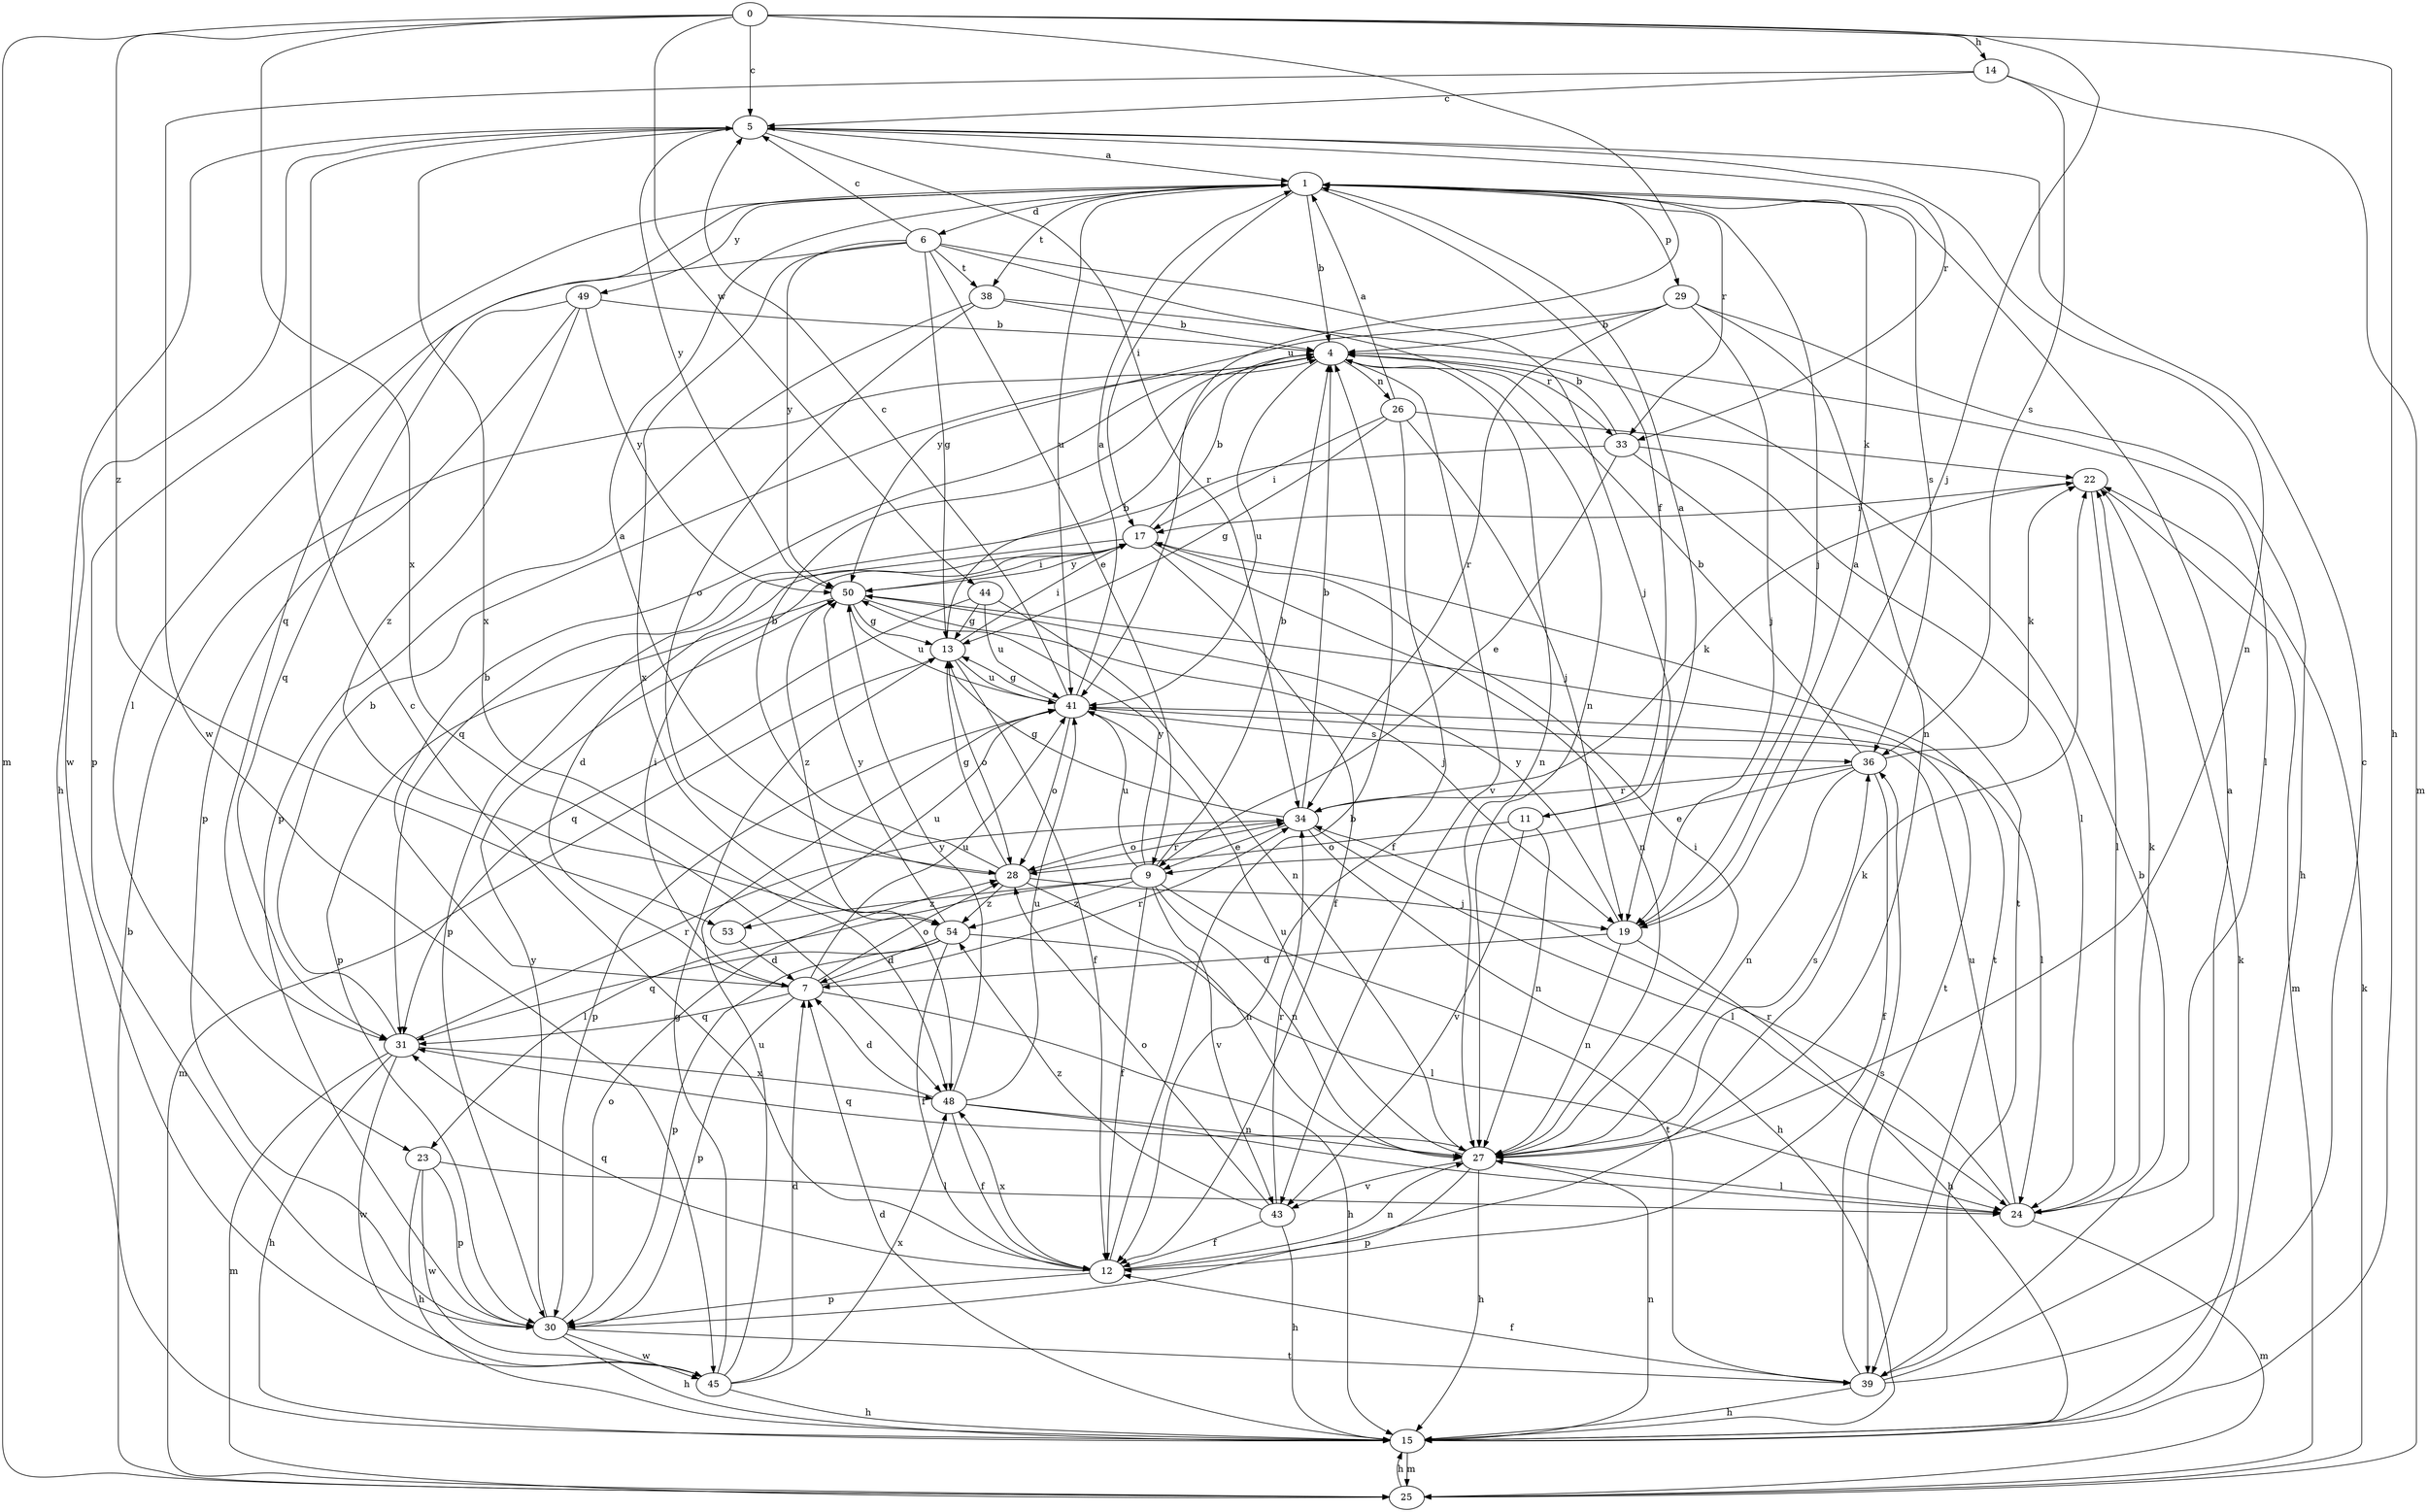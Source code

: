 strict digraph  {
0;
1;
4;
5;
6;
7;
9;
11;
12;
13;
14;
15;
17;
19;
22;
23;
24;
25;
26;
27;
28;
29;
30;
31;
33;
34;
36;
38;
39;
41;
43;
44;
45;
48;
49;
50;
53;
54;
0 -> 5  [label=c];
0 -> 14  [label=h];
0 -> 15  [label=h];
0 -> 19  [label=j];
0 -> 25  [label=m];
0 -> 41  [label=u];
0 -> 44  [label=w];
0 -> 48  [label=x];
0 -> 53  [label=z];
1 -> 4  [label=b];
1 -> 6  [label=d];
1 -> 11  [label=f];
1 -> 17  [label=i];
1 -> 19  [label=j];
1 -> 29  [label=p];
1 -> 30  [label=p];
1 -> 31  [label=q];
1 -> 33  [label=r];
1 -> 36  [label=s];
1 -> 38  [label=t];
1 -> 41  [label=u];
1 -> 49  [label=y];
4 -> 26  [label=n];
4 -> 27  [label=n];
4 -> 33  [label=r];
4 -> 41  [label=u];
4 -> 43  [label=v];
5 -> 1  [label=a];
5 -> 15  [label=h];
5 -> 27  [label=n];
5 -> 33  [label=r];
5 -> 34  [label=r];
5 -> 45  [label=w];
5 -> 48  [label=x];
5 -> 50  [label=y];
6 -> 5  [label=c];
6 -> 9  [label=e];
6 -> 13  [label=g];
6 -> 19  [label=j];
6 -> 23  [label=l];
6 -> 27  [label=n];
6 -> 38  [label=t];
6 -> 48  [label=x];
6 -> 50  [label=y];
7 -> 4  [label=b];
7 -> 15  [label=h];
7 -> 17  [label=i];
7 -> 28  [label=o];
7 -> 30  [label=p];
7 -> 31  [label=q];
7 -> 34  [label=r];
7 -> 41  [label=u];
9 -> 4  [label=b];
9 -> 12  [label=f];
9 -> 23  [label=l];
9 -> 27  [label=n];
9 -> 39  [label=t];
9 -> 41  [label=u];
9 -> 43  [label=v];
9 -> 50  [label=y];
9 -> 53  [label=z];
9 -> 54  [label=z];
11 -> 1  [label=a];
11 -> 27  [label=n];
11 -> 28  [label=o];
11 -> 43  [label=v];
12 -> 4  [label=b];
12 -> 5  [label=c];
12 -> 22  [label=k];
12 -> 27  [label=n];
12 -> 30  [label=p];
12 -> 31  [label=q];
12 -> 48  [label=x];
13 -> 4  [label=b];
13 -> 12  [label=f];
13 -> 17  [label=i];
13 -> 25  [label=m];
13 -> 28  [label=o];
13 -> 41  [label=u];
14 -> 5  [label=c];
14 -> 25  [label=m];
14 -> 36  [label=s];
14 -> 45  [label=w];
15 -> 7  [label=d];
15 -> 22  [label=k];
15 -> 25  [label=m];
15 -> 27  [label=n];
17 -> 4  [label=b];
17 -> 7  [label=d];
17 -> 12  [label=f];
17 -> 27  [label=n];
17 -> 30  [label=p];
17 -> 39  [label=t];
17 -> 50  [label=y];
19 -> 1  [label=a];
19 -> 7  [label=d];
19 -> 15  [label=h];
19 -> 27  [label=n];
19 -> 50  [label=y];
22 -> 17  [label=i];
22 -> 24  [label=l];
22 -> 25  [label=m];
23 -> 15  [label=h];
23 -> 24  [label=l];
23 -> 30  [label=p];
23 -> 45  [label=w];
24 -> 22  [label=k];
24 -> 25  [label=m];
24 -> 34  [label=r];
24 -> 41  [label=u];
25 -> 4  [label=b];
25 -> 15  [label=h];
25 -> 22  [label=k];
26 -> 1  [label=a];
26 -> 12  [label=f];
26 -> 13  [label=g];
26 -> 17  [label=i];
26 -> 19  [label=j];
26 -> 22  [label=k];
27 -> 15  [label=h];
27 -> 17  [label=i];
27 -> 24  [label=l];
27 -> 30  [label=p];
27 -> 31  [label=q];
27 -> 36  [label=s];
27 -> 41  [label=u];
27 -> 43  [label=v];
28 -> 1  [label=a];
28 -> 4  [label=b];
28 -> 13  [label=g];
28 -> 19  [label=j];
28 -> 27  [label=n];
28 -> 34  [label=r];
28 -> 54  [label=z];
29 -> 4  [label=b];
29 -> 15  [label=h];
29 -> 19  [label=j];
29 -> 27  [label=n];
29 -> 34  [label=r];
29 -> 50  [label=y];
30 -> 15  [label=h];
30 -> 28  [label=o];
30 -> 39  [label=t];
30 -> 45  [label=w];
30 -> 50  [label=y];
31 -> 4  [label=b];
31 -> 15  [label=h];
31 -> 25  [label=m];
31 -> 34  [label=r];
31 -> 45  [label=w];
31 -> 48  [label=x];
33 -> 4  [label=b];
33 -> 9  [label=e];
33 -> 24  [label=l];
33 -> 31  [label=q];
33 -> 39  [label=t];
34 -> 4  [label=b];
34 -> 9  [label=e];
34 -> 13  [label=g];
34 -> 15  [label=h];
34 -> 22  [label=k];
34 -> 24  [label=l];
34 -> 28  [label=o];
36 -> 4  [label=b];
36 -> 9  [label=e];
36 -> 12  [label=f];
36 -> 22  [label=k];
36 -> 27  [label=n];
36 -> 34  [label=r];
38 -> 4  [label=b];
38 -> 24  [label=l];
38 -> 28  [label=o];
38 -> 30  [label=p];
39 -> 1  [label=a];
39 -> 4  [label=b];
39 -> 5  [label=c];
39 -> 12  [label=f];
39 -> 15  [label=h];
39 -> 36  [label=s];
41 -> 1  [label=a];
41 -> 5  [label=c];
41 -> 13  [label=g];
41 -> 24  [label=l];
41 -> 28  [label=o];
41 -> 30  [label=p];
41 -> 36  [label=s];
43 -> 12  [label=f];
43 -> 15  [label=h];
43 -> 28  [label=o];
43 -> 34  [label=r];
43 -> 54  [label=z];
44 -> 13  [label=g];
44 -> 27  [label=n];
44 -> 31  [label=q];
44 -> 41  [label=u];
45 -> 7  [label=d];
45 -> 13  [label=g];
45 -> 15  [label=h];
45 -> 41  [label=u];
45 -> 48  [label=x];
48 -> 7  [label=d];
48 -> 12  [label=f];
48 -> 24  [label=l];
48 -> 27  [label=n];
48 -> 41  [label=u];
48 -> 50  [label=y];
49 -> 4  [label=b];
49 -> 30  [label=p];
49 -> 31  [label=q];
49 -> 50  [label=y];
49 -> 54  [label=z];
50 -> 13  [label=g];
50 -> 17  [label=i];
50 -> 19  [label=j];
50 -> 30  [label=p];
50 -> 39  [label=t];
50 -> 41  [label=u];
50 -> 54  [label=z];
53 -> 7  [label=d];
53 -> 41  [label=u];
54 -> 7  [label=d];
54 -> 12  [label=f];
54 -> 24  [label=l];
54 -> 30  [label=p];
54 -> 31  [label=q];
54 -> 50  [label=y];
}

